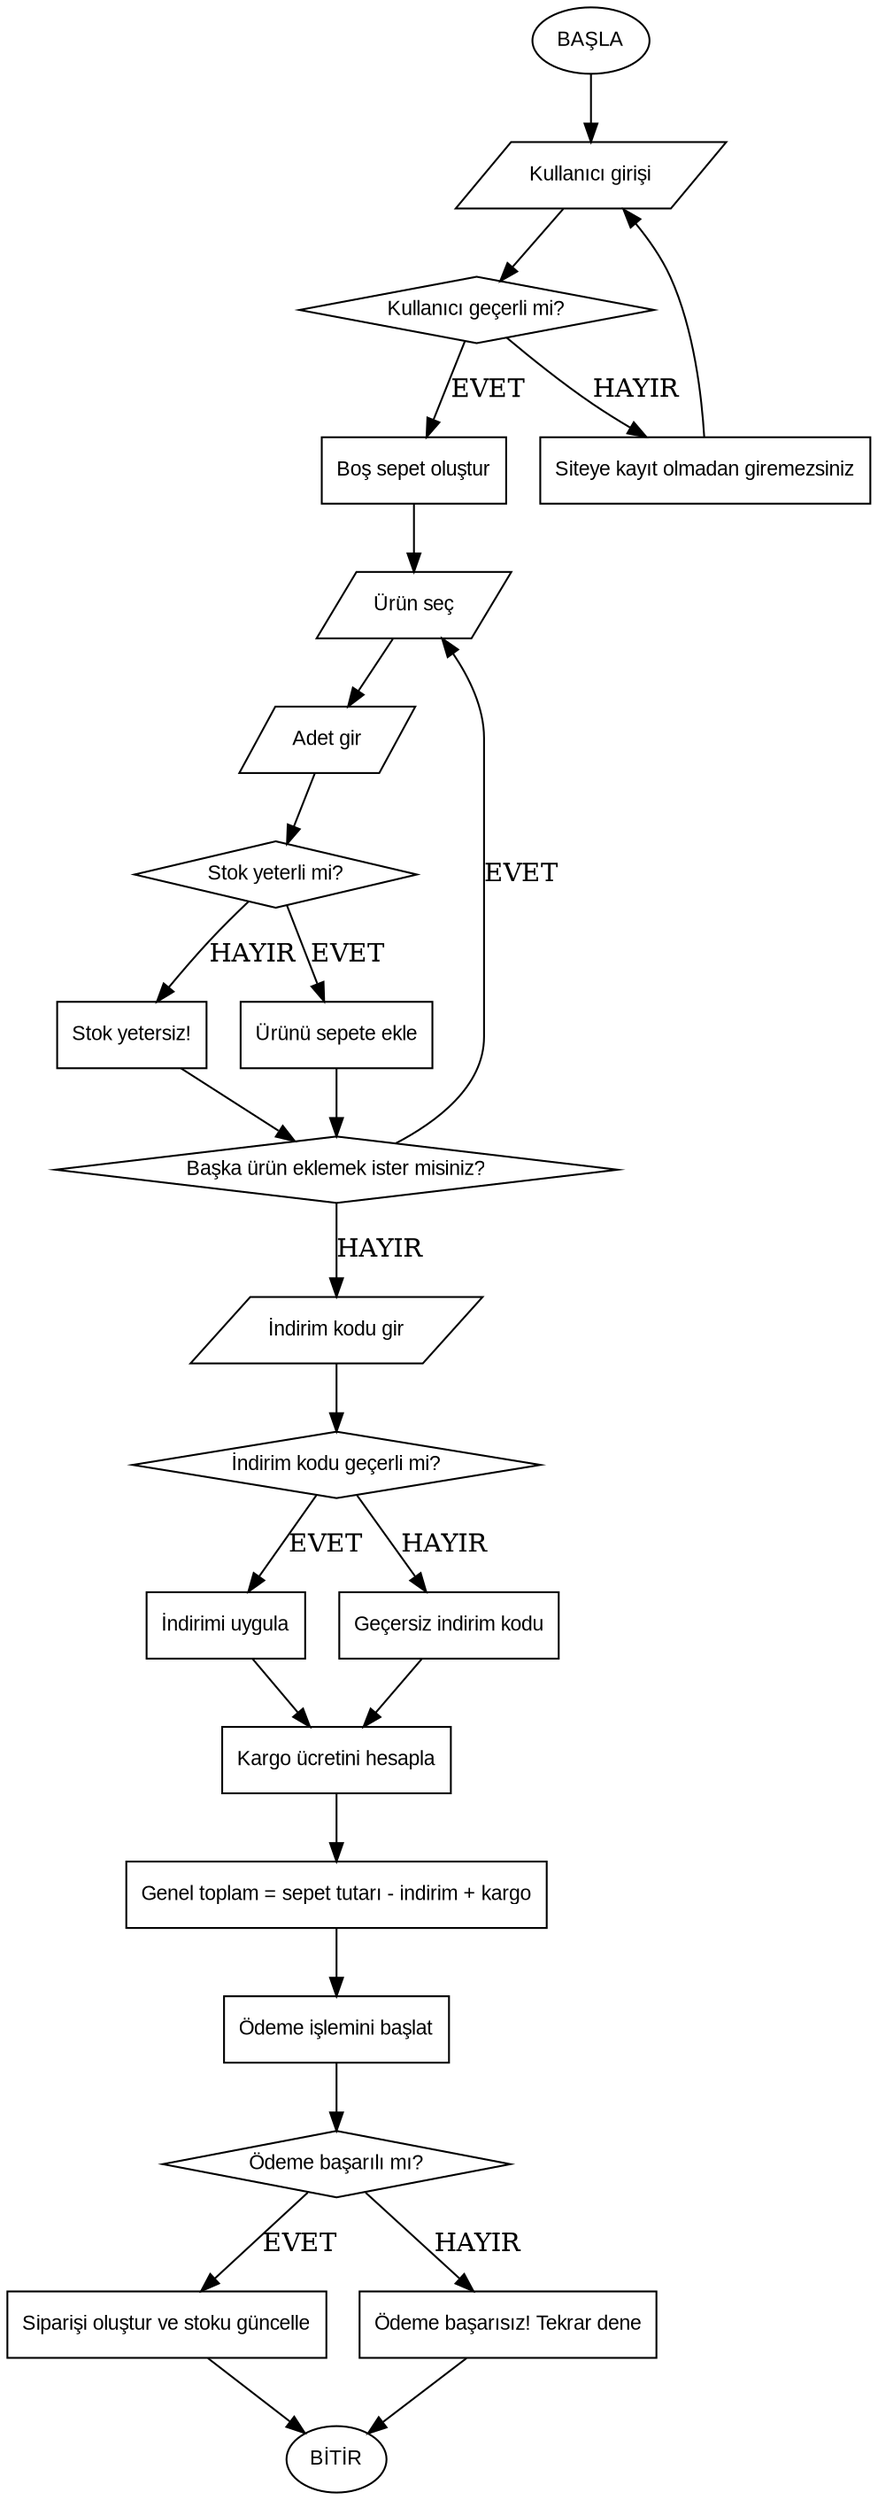 digraph E_Ticaret_Sistemi {
    rankdir=TB;
    fontname="Arial";
    node [fontname="Arial", fontsize=11];

    // --- Düğüm tanımları ---
    basla [shape=oval, label="BAŞLA"];
    giris [shape=parallelogram, label="Kullanıcı girişi"];
    kontrol_giris [shape=diamond, label="Kullanıcı geçerli mi?"];
    kayıt_ol [shape=box, label="Siteye kayıt olmadan giremezsiniz"]
    sepet_olustur [shape=box, label="Boş sepet oluştur"];
    urun_sec [shape=parallelogram, label="Ürün seç"];
    adet_gir [shape=parallelogram, label="Adet gir"];
    stok_kontrol [shape=diamond, label="Stok yeterli mi?"];
    sepete_ekle [shape=box, label="Ürünü sepete ekle"];
    stok_yetersiz [shape=box, label="Stok yetersiz!"];
    urun_tekrar [shape=diamond, label="Başka ürün eklemek ister misiniz?"];
    indirim_kodu [shape=parallelogram, label="İndirim kodu gir"];
    indirim_kontrol [shape=diamond, label="İndirim kodu geçerli mi?"];
    indirim_uygula [shape=box, label="İndirimi uygula"];
    indirim_gecersiz [shape=box, label="Geçersiz indirim kodu"];
    
    kargo_hesap [shape=box, label="Kargo ücretini hesapla"];
    toplam_hesap [shape=box, label="Genel toplam = sepet tutarı - indirim + kargo"];
    odeme_islemi [shape=box, label="Ödeme işlemini başlat"];
    odeme_kontrol [shape=diamond, label="Ödeme başarılı mı?"];
    siparis_olustur [shape=box, label="Siparişi oluştur ve stoku güncelle"];
    odeme_basarisiz [shape=box, label="Ödeme başarısız! Tekrar dene"];
    bitir [shape=oval, label="BİTİR"];

    // --- Akış bağlantıları ---
    basla -> giris;
    giris -> kontrol_giris;

    kontrol_giris -> sepet_olustur [label="EVET"];
    kontrol_giris -> kayıt_ol [label="HAYIR"];
    kayıt_ol -> giris
    sepet_olustur -> urun_sec;
    urun_sec -> adet_gir;
    adet_gir -> stok_kontrol;

    stok_kontrol -> sepete_ekle [label="EVET"];
    stok_kontrol -> stok_yetersiz [label="HAYIR"];

    sepete_ekle -> urun_tekrar;
    stok_yetersiz -> urun_tekrar;

    urun_tekrar -> urun_sec [label="EVET"];
    urun_tekrar -> indirim_kodu [label="HAYIR"];

    indirim_kodu -> indirim_kontrol;
    indirim_kontrol -> indirim_uygula [label="EVET"];
    indirim_kontrol -> indirim_gecersiz [label="HAYIR"];

    indirim_uygula -> kargo_hesap;
    indirim_gecersiz -> kargo_hesap;

    kargo_hesap -> toplam_hesap;
    toplam_hesap -> odeme_islemi;
    odeme_islemi -> odeme_kontrol;

    odeme_kontrol -> siparis_olustur [label="EVET"];
    odeme_kontrol -> odeme_basarisiz [label="HAYIR"];

    siparis_olustur -> bitir;
    odeme_basarisiz -> bitir;
}
